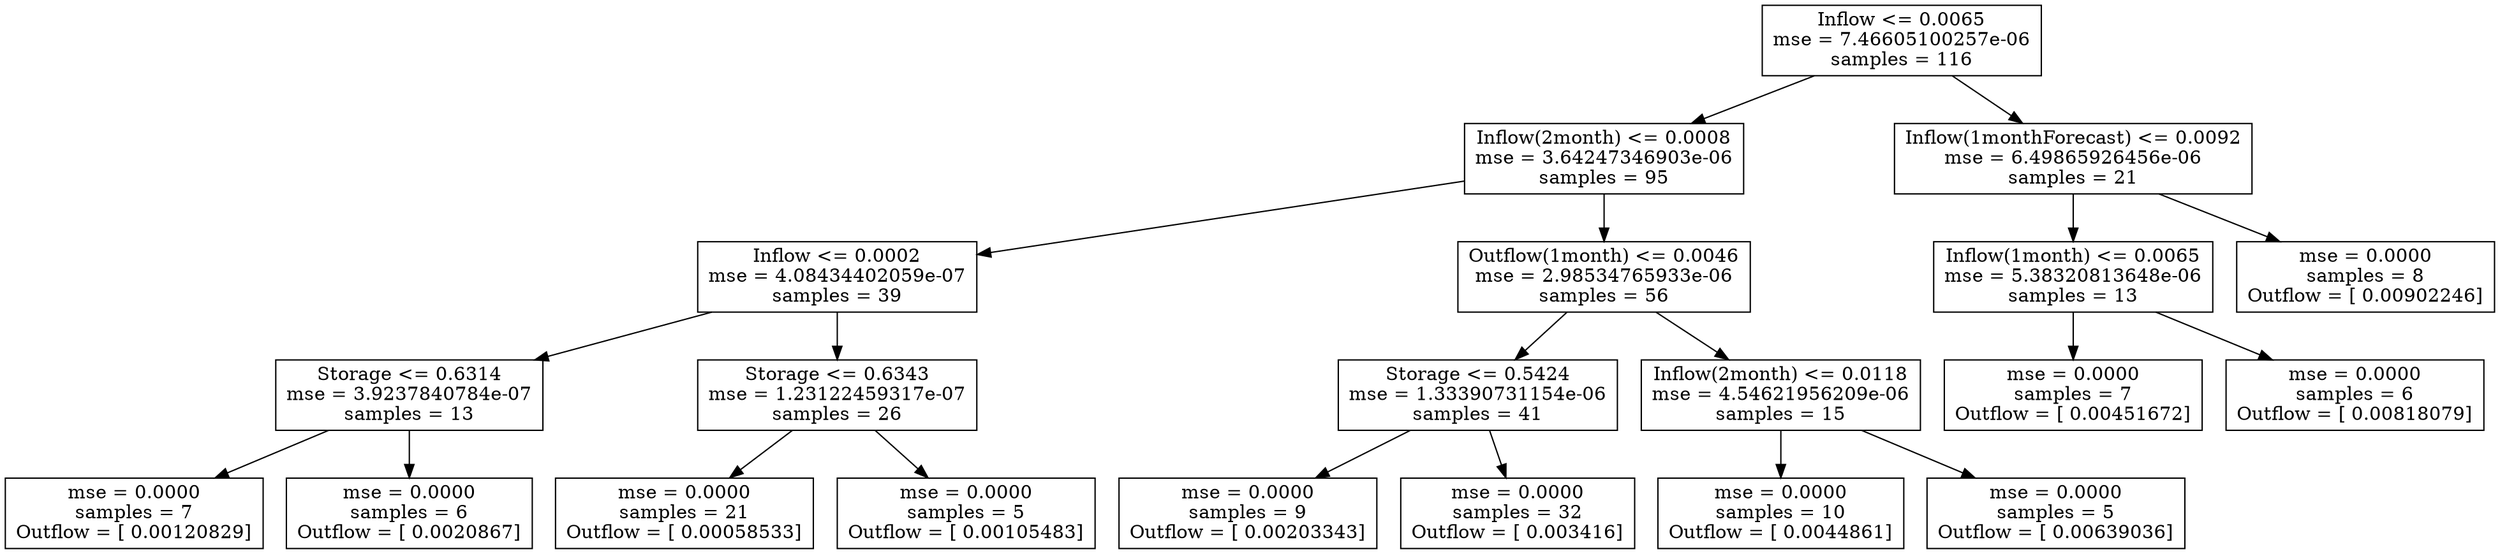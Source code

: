 digraph Tree {
0 [label="Inflow <= 0.0065\nmse = 7.46605100257e-06\nsamples = 116", shape="box"] ;
1 [label="Inflow(2month) <= 0.0008\nmse = 3.64247346903e-06\nsamples = 95", shape="box"] ;
0 -> 1 ;
2 [label="Inflow <= 0.0002\nmse = 4.08434402059e-07\nsamples = 39", shape="box"] ;
1 -> 2 ;
3 [label="Storage <= 0.6314\nmse = 3.9237840784e-07\nsamples = 13", shape="box"] ;
2 -> 3 ;
4 [label="mse = 0.0000\nsamples = 7\nOutflow = [ 0.00120829]", shape="box"] ;
3 -> 4 ;
5 [label="mse = 0.0000\nsamples = 6\nOutflow = [ 0.0020867]", shape="box"] ;
3 -> 5 ;
6 [label="Storage <= 0.6343\nmse = 1.23122459317e-07\nsamples = 26", shape="box"] ;
2 -> 6 ;
7 [label="mse = 0.0000\nsamples = 21\nOutflow = [ 0.00058533]", shape="box"] ;
6 -> 7 ;
8 [label="mse = 0.0000\nsamples = 5\nOutflow = [ 0.00105483]", shape="box"] ;
6 -> 8 ;
9 [label="Outflow(1month) <= 0.0046\nmse = 2.98534765933e-06\nsamples = 56", shape="box"] ;
1 -> 9 ;
10 [label="Storage <= 0.5424\nmse = 1.33390731154e-06\nsamples = 41", shape="box"] ;
9 -> 10 ;
11 [label="mse = 0.0000\nsamples = 9\nOutflow = [ 0.00203343]", shape="box"] ;
10 -> 11 ;
12 [label="mse = 0.0000\nsamples = 32\nOutflow = [ 0.003416]", shape="box"] ;
10 -> 12 ;
13 [label="Inflow(2month) <= 0.0118\nmse = 4.54621956209e-06\nsamples = 15", shape="box"] ;
9 -> 13 ;
14 [label="mse = 0.0000\nsamples = 10\nOutflow = [ 0.0044861]", shape="box"] ;
13 -> 14 ;
15 [label="mse = 0.0000\nsamples = 5\nOutflow = [ 0.00639036]", shape="box"] ;
13 -> 15 ;
16 [label="Inflow(1monthForecast) <= 0.0092\nmse = 6.49865926456e-06\nsamples = 21", shape="box"] ;
0 -> 16 ;
17 [label="Inflow(1month) <= 0.0065\nmse = 5.38320813648e-06\nsamples = 13", shape="box"] ;
16 -> 17 ;
18 [label="mse = 0.0000\nsamples = 7\nOutflow = [ 0.00451672]", shape="box"] ;
17 -> 18 ;
19 [label="mse = 0.0000\nsamples = 6\nOutflow = [ 0.00818079]", shape="box"] ;
17 -> 19 ;
20 [label="mse = 0.0000\nsamples = 8\nOutflow = [ 0.00902246]", shape="box"] ;
16 -> 20 ;
}